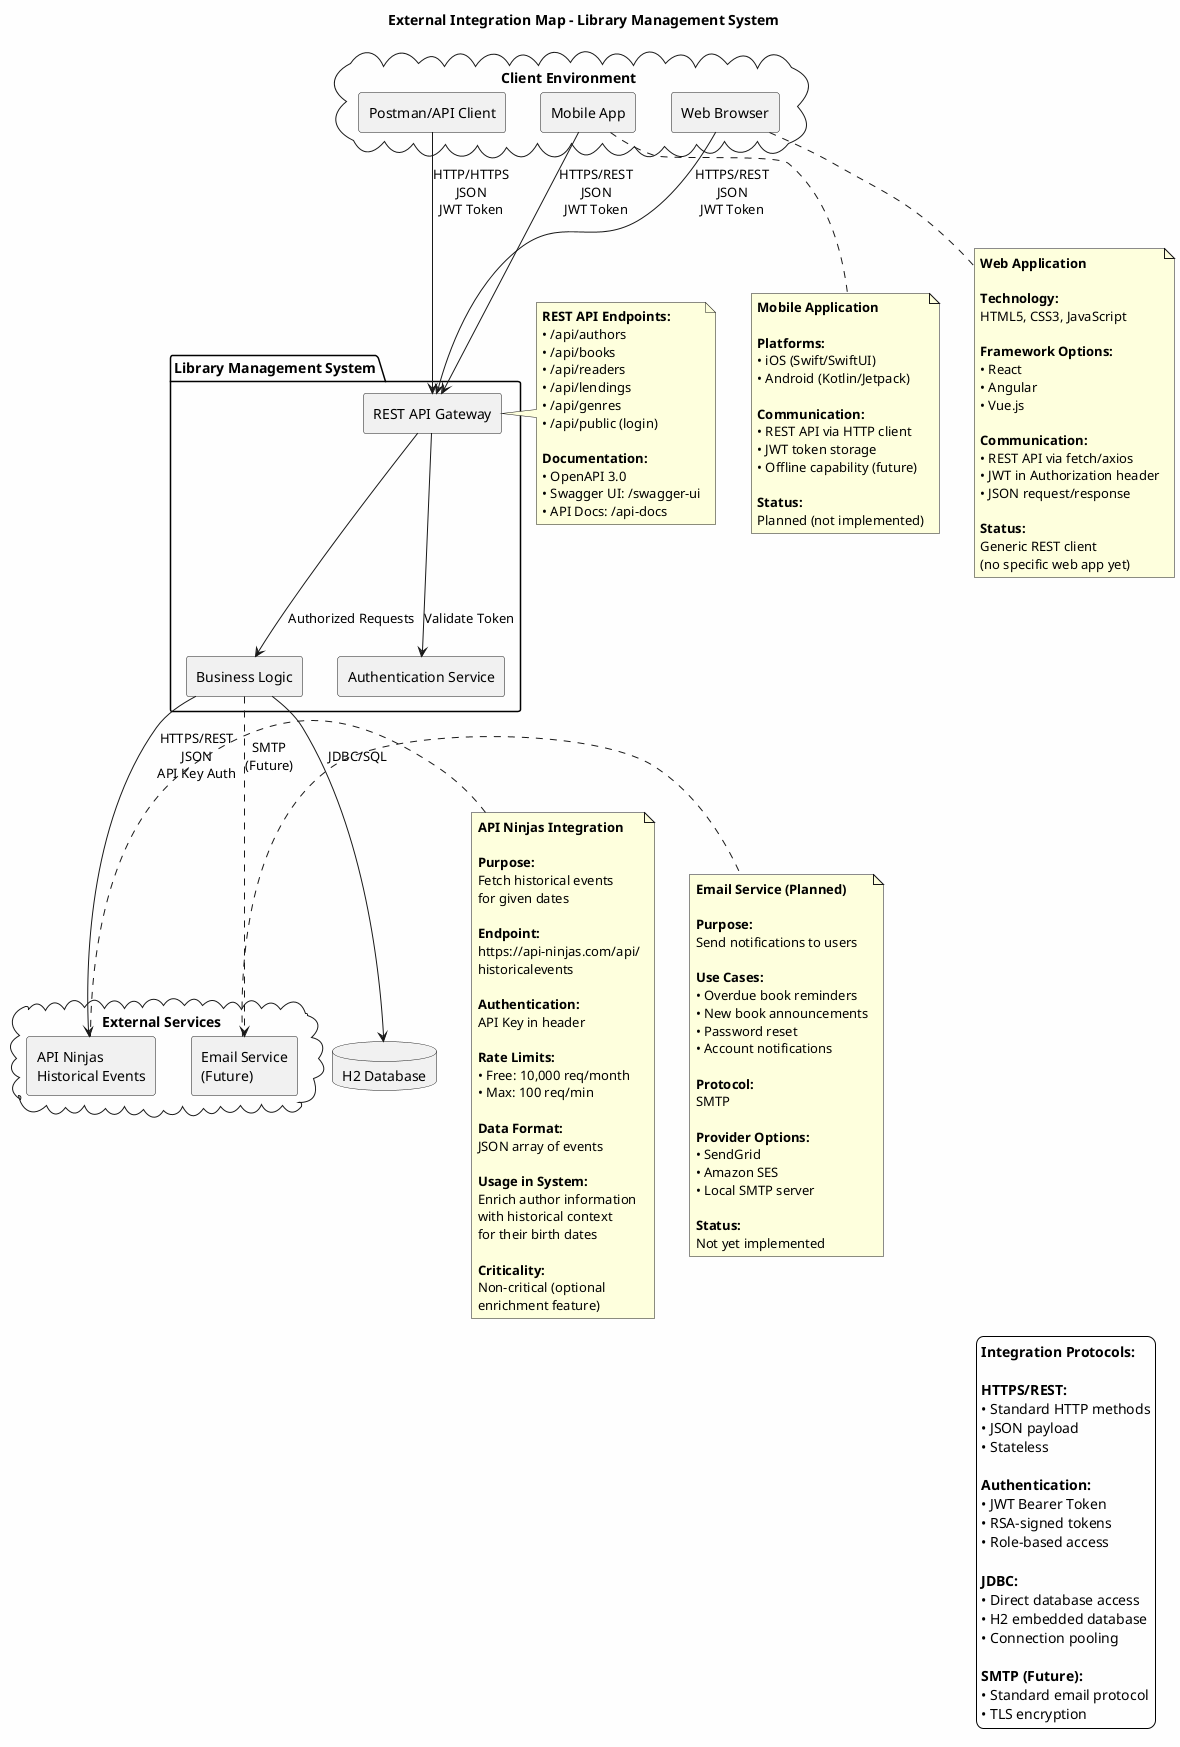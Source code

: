 @startuml External Integration Map

skinparam backgroundColor #FEFEFE
skinparam componentStyle rectangle

title External Integration Map - Library Management System

cloud "Client Environment" {
    component [Web Browser] as browser
    component [Mobile App] as mobile
    component [Postman/API Client] as postman
}

package "Library Management System" {
    component [REST API Gateway] as api
    component [Business Logic] as business
    component [Authentication Service] as auth
}

cloud "External Services" {
    component [API Ninjas\nHistorical Events] as apiNinjas
    component [Email Service\n(Future)] as email
}

database "H2 Database" as db

' Client to System
browser --> api : HTTPS/REST\nJSON\nJWT Token
mobile --> api : HTTPS/REST\nJSON\nJWT Token
postman --> api : HTTP/HTTPS\nJSON\nJWT Token

' Internal
api --> auth : Validate Token
api --> business : Authorized Requests
business --> db : JDBC/SQL

' System to External
business --> apiNinjas : HTTPS/REST\nJSON\nAPI Key Auth
business ..> email : SMTP\n(Future)

note right of api
  <b>REST API Endpoints:</b>
  • /api/authors
  • /api/books
  • /api/readers
  • /api/lendings
  • /api/genres
  • /api/public (login)

  <b>Documentation:</b>
  • OpenAPI 3.0
  • Swagger UI: /swagger-ui
  • API Docs: /api-docs
end note

note left of apiNinjas
  <b>API Ninjas Integration</b>

  <b>Purpose:</b>
  Fetch historical events
  for given dates

  <b>Endpoint:</b>
  https://api-ninjas.com/api/
  historicalevents

  <b>Authentication:</b>
  API Key in header

  <b>Rate Limits:</b>
  • Free: 10,000 req/month
  • Max: 100 req/min

  <b>Data Format:</b>
  JSON array of events

  <b>Usage in System:</b>
  Enrich author information
  with historical context
  for their birth dates

  <b>Criticality:</b>
  Non-critical (optional
  enrichment feature)
end note

note right of email
  <b>Email Service (Planned)</b>

  <b>Purpose:</b>
  Send notifications to users

  <b>Use Cases:</b>
  • Overdue book reminders
  • New book announcements
  • Password reset
  • Account notifications

  <b>Protocol:</b>
  SMTP

  <b>Provider Options:</b>
  • SendGrid
  • Amazon SES
  • Local SMTP server

  <b>Status:</b>
  Not yet implemented
end note

note bottom of browser
  <b>Web Application</b>

  <b>Technology:</b>
  HTML5, CSS3, JavaScript

  <b>Framework Options:</b>
  • React
  • Angular
  • Vue.js

  <b>Communication:</b>
  • REST API via fetch/axios
  • JWT in Authorization header
  • JSON request/response

  <b>Status:</b>
  Generic REST client
  (no specific web app yet)
end note

note bottom of mobile
  <b>Mobile Application</b>

  <b>Platforms:</b>
  • iOS (Swift/SwiftUI)
  • Android (Kotlin/Jetpack)

  <b>Communication:</b>
  • REST API via HTTP client
  • JWT token storage
  • Offline capability (future)

  <b>Status:</b>
  Planned (not implemented)
end note

' Integration Protocols
legend right
  <b>Integration Protocols:</b>

  <b>HTTPS/REST:</b>
  • Standard HTTP methods
  • JSON payload
  • Stateless

  <b>Authentication:</b>
  • JWT Bearer Token
  • RSA-signed tokens
  • Role-based access

  <b>JDBC:</b>
  • Direct database access
  • H2 embedded database
  • Connection pooling

  <b>SMTP (Future):</b>
  • Standard email protocol
  • TLS encryption
endlegend

@enduml
